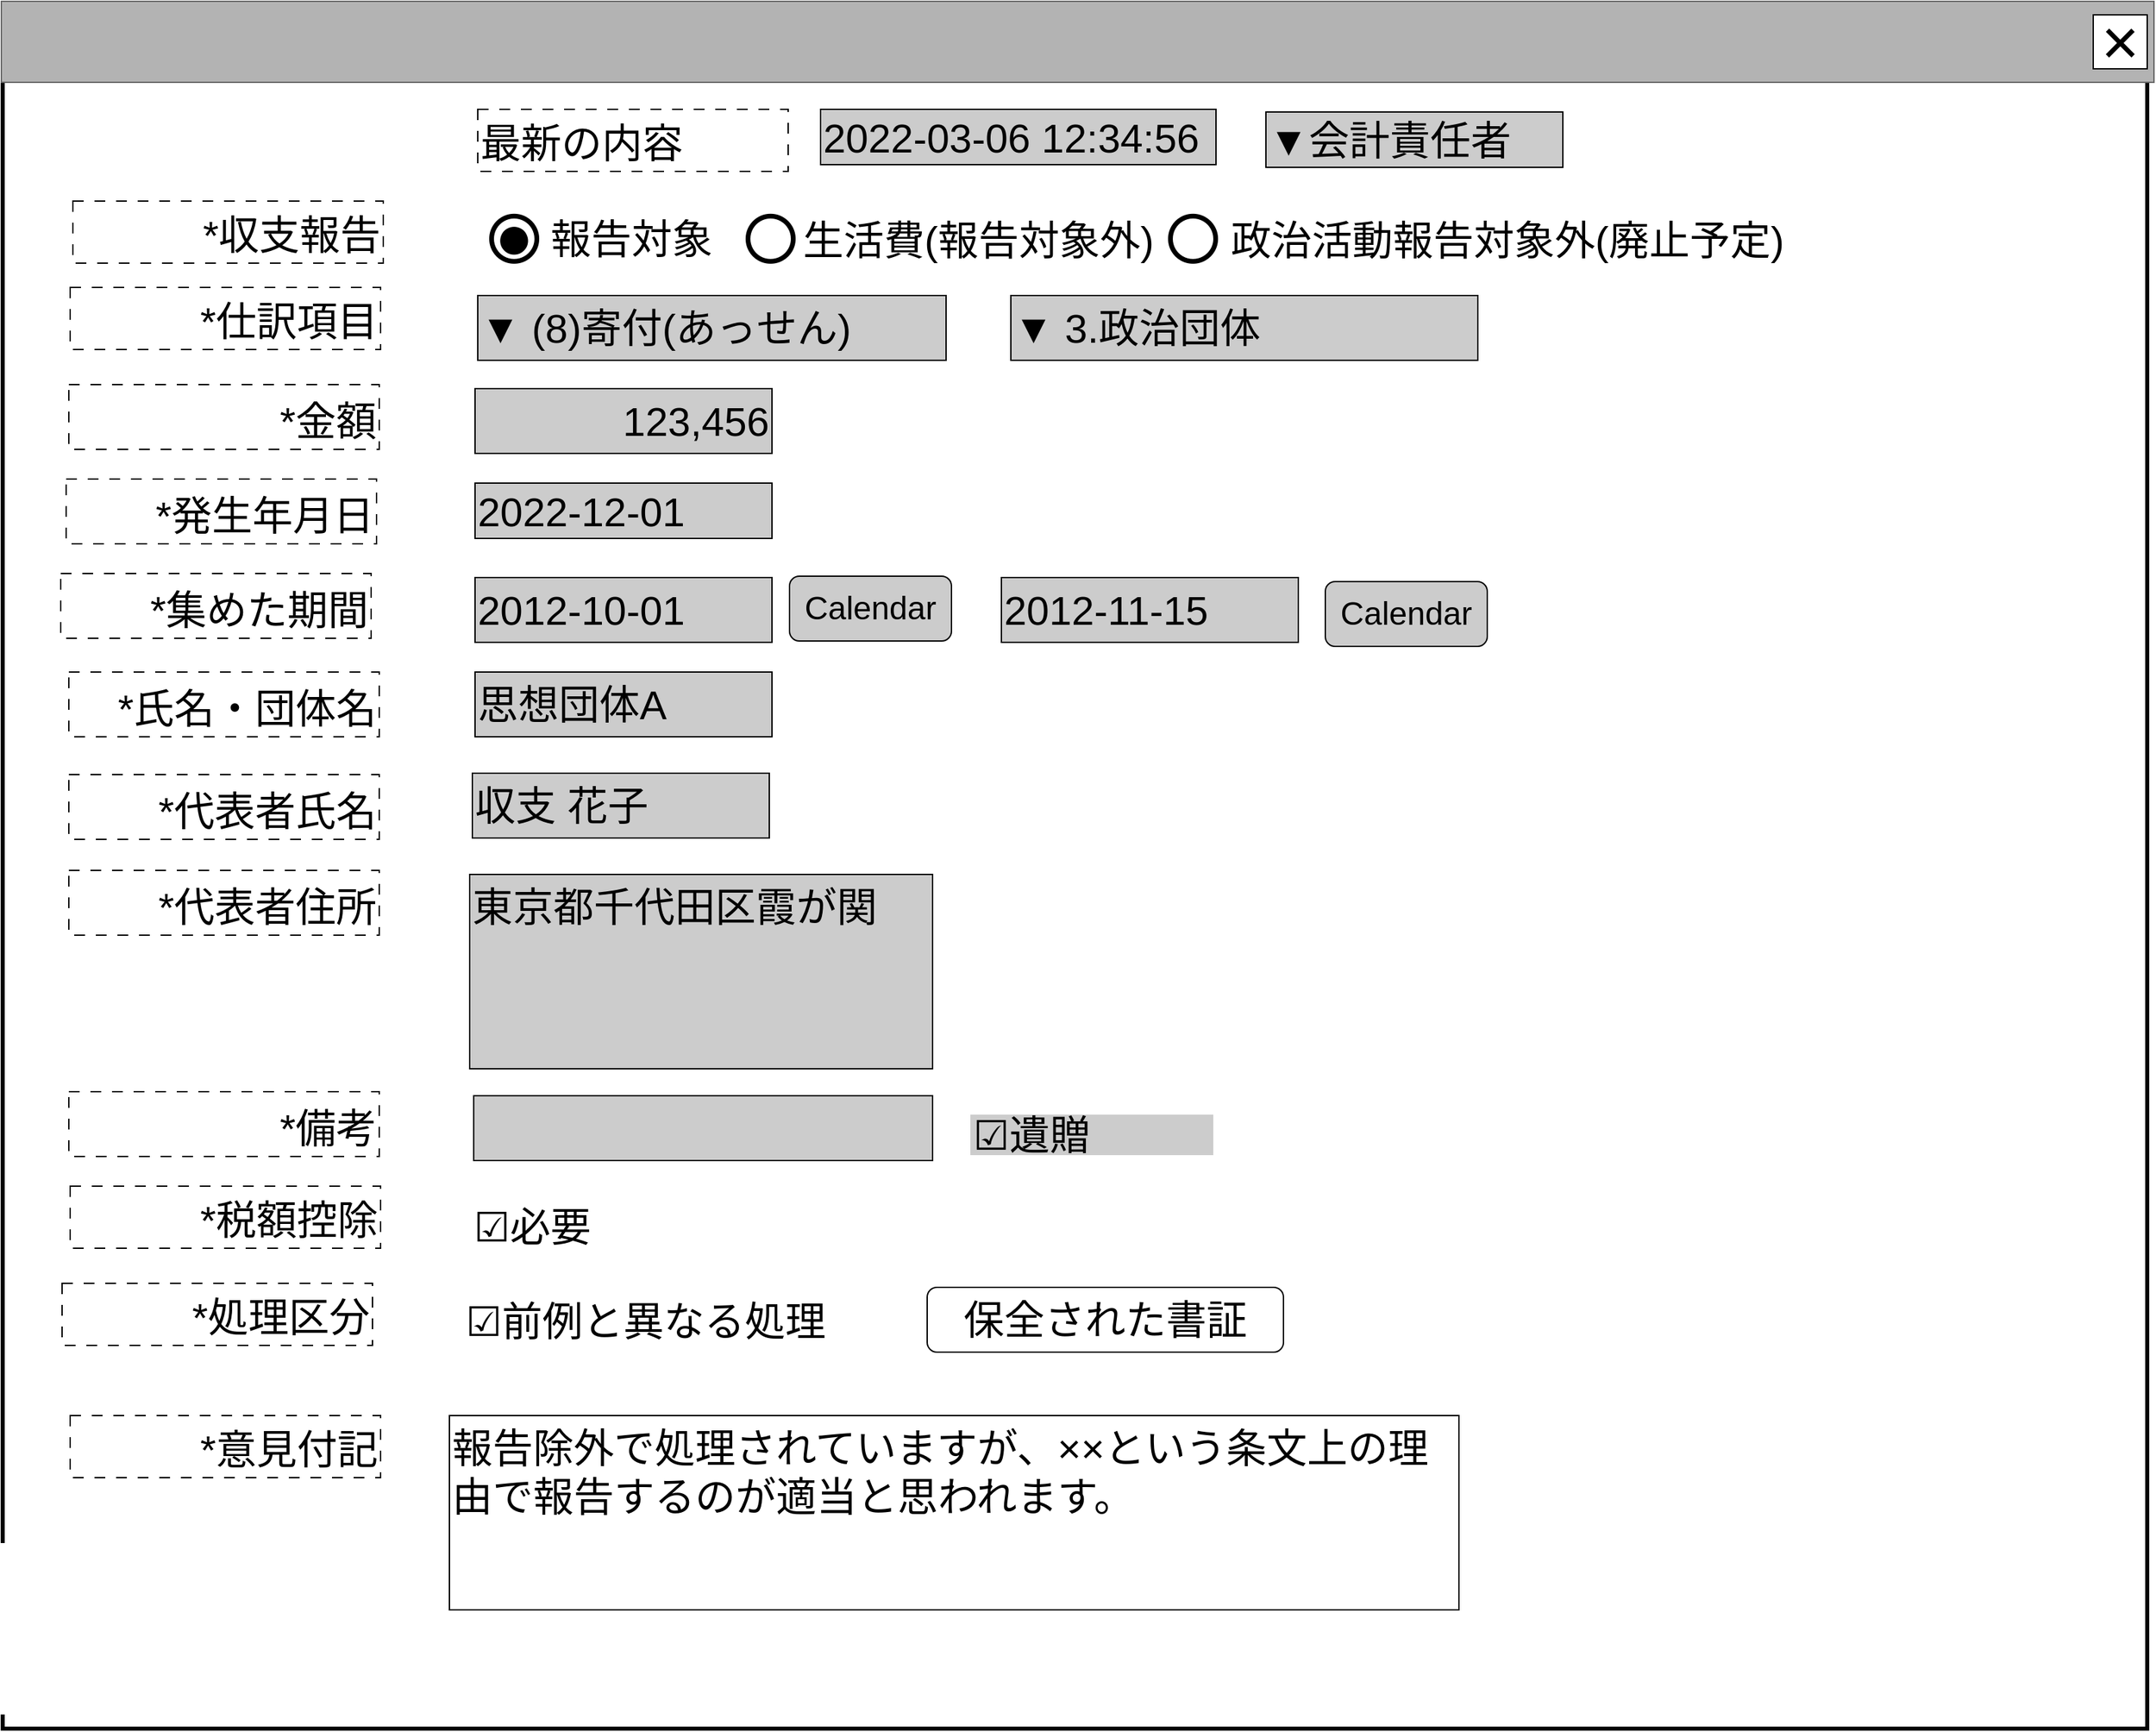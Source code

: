 <mxfile version="24.0.4" type="device">
  <diagram name="ページ1" id="LE8fIzdrHe0wcv1LTvfw">
    <mxGraphModel dx="2165" dy="1295" grid="1" gridSize="10" guides="1" tooltips="1" connect="1" arrows="1" fold="1" page="1" pageScale="1" pageWidth="1600" pageHeight="1200" math="0" shadow="0">
      <root>
        <mxCell id="0" />
        <mxCell id="cFaB45KztUIKXS-_cTrr-4" value="背景" style="locked=1;" parent="0" visible="0" />
        <mxCell id="cFaB45KztUIKXS-_cTrr-5" value="" style="rounded=0;whiteSpace=wrap;html=1;strokeWidth=3;" parent="cFaB45KztUIKXS-_cTrr-4" vertex="1">
          <mxGeometry x="1" y="1" width="1595" height="1180" as="geometry" />
        </mxCell>
        <mxCell id="cFaB45KztUIKXS-_cTrr-6" value="" style="rounded=0;whiteSpace=wrap;html=1;fillColor=#B3B3B3;fontColor=#333333;strokeColor=#666666;" parent="cFaB45KztUIKXS-_cTrr-4" vertex="1">
          <mxGeometry width="1595" height="60" as="geometry" />
        </mxCell>
        <mxCell id="cFaB45KztUIKXS-_cTrr-7" value="&lt;font style=&quot;font-size: 48px;&quot;&gt;×&lt;/font&gt;" style="rounded=0;whiteSpace=wrap;html=1;" parent="cFaB45KztUIKXS-_cTrr-4" vertex="1">
          <mxGeometry x="1550" y="10" width="40" height="40" as="geometry" />
        </mxCell>
        <mxCell id="cFaB45KztUIKXS-_cTrr-8" value="" style="rounded=0;whiteSpace=wrap;html=1;" parent="cFaB45KztUIKXS-_cTrr-4" vertex="1">
          <mxGeometry x="830" y="670" width="120" height="60" as="geometry" />
        </mxCell>
        <mxCell id="cFaB45KztUIKXS-_cTrr-9" value="ウインドウ" style="locked=1;" parent="0" />
        <mxCell id="cFaB45KztUIKXS-_cTrr-10" value="" style="rounded=0;whiteSpace=wrap;html=1;strokeWidth=3;" parent="cFaB45KztUIKXS-_cTrr-9" vertex="1">
          <mxGeometry x="1" y="1" width="1589" height="1279" as="geometry" />
        </mxCell>
        <mxCell id="cFaB45KztUIKXS-_cTrr-11" value="" style="rounded=0;whiteSpace=wrap;html=1;fillColor=#B3B3B3;fontColor=#333333;strokeColor=#666666;" parent="cFaB45KztUIKXS-_cTrr-9" vertex="1">
          <mxGeometry width="1595" height="60" as="geometry" />
        </mxCell>
        <mxCell id="cFaB45KztUIKXS-_cTrr-12" value="&lt;font style=&quot;font-size: 48px;&quot;&gt;×&lt;/font&gt;" style="rounded=0;whiteSpace=wrap;html=1;" parent="cFaB45KztUIKXS-_cTrr-9" vertex="1">
          <mxGeometry x="1550" y="10" width="40" height="40" as="geometry" />
        </mxCell>
        <mxCell id="cFaB45KztUIKXS-_cTrr-14" value="名称未設定レイヤ" style="" parent="0" />
        <mxCell id="9JbMDj_ZPigItXiSbsYy-17" value="&lt;div style=&quot;&quot;&gt;&lt;span style=&quot;background-color: initial;&quot;&gt;&lt;font style=&quot;font-size: 30px;&quot;&gt;123,456&lt;/font&gt;&lt;/span&gt;&lt;/div&gt;" style="rounded=0;whiteSpace=wrap;html=1;align=right;fillColor=#CCCCCC;" parent="cFaB45KztUIKXS-_cTrr-14" vertex="1">
          <mxGeometry x="351" y="287" width="220" height="48" as="geometry" />
        </mxCell>
        <mxCell id="9JbMDj_ZPigItXiSbsYy-18" value="&lt;div style=&quot;&quot;&gt;&lt;span style=&quot;background-color: initial;&quot;&gt;&lt;font style=&quot;font-size: 30px;&quot;&gt;*金額&lt;/font&gt;&lt;/span&gt;&lt;/div&gt;" style="rounded=0;whiteSpace=wrap;html=1;align=right;dashed=1;dashPattern=8 8;verticalAlign=bottom;" parent="cFaB45KztUIKXS-_cTrr-14" vertex="1">
          <mxGeometry x="50" y="284" width="230" height="48" as="geometry" />
        </mxCell>
        <mxCell id="9JbMDj_ZPigItXiSbsYy-19" value="&lt;div style=&quot;&quot;&gt;&lt;font style=&quot;font-size: 30px;&quot;&gt;*収支報告&lt;/font&gt;&lt;/div&gt;" style="rounded=0;whiteSpace=wrap;html=1;align=right;dashed=1;dashPattern=8 8;verticalAlign=bottom;" parent="cFaB45KztUIKXS-_cTrr-14" vertex="1">
          <mxGeometry x="53" y="148" width="230" height="46" as="geometry" />
        </mxCell>
        <mxCell id="9JbMDj_ZPigItXiSbsYy-20" value="&lt;div style=&quot;&quot;&gt;&lt;span style=&quot;background-color: initial;&quot;&gt;&lt;font style=&quot;font-size: 30px;&quot;&gt;思想団体A&lt;/font&gt;&lt;/span&gt;&lt;/div&gt;" style="rounded=0;whiteSpace=wrap;html=1;align=left;fillColor=#CCCCCC;" parent="cFaB45KztUIKXS-_cTrr-14" vertex="1">
          <mxGeometry x="351" y="497" width="220" height="48" as="geometry" />
        </mxCell>
        <mxCell id="9JbMDj_ZPigItXiSbsYy-21" value="&lt;div style=&quot;font-size: 30px;&quot;&gt;&lt;span style=&quot;background-color: initial;&quot;&gt;*氏名・&lt;/span&gt;&lt;span style=&quot;background-color: initial;&quot;&gt;団体名&lt;/span&gt;&lt;/div&gt;" style="rounded=0;whiteSpace=wrap;html=1;align=right;dashed=1;dashPattern=8 8;verticalAlign=bottom;" parent="cFaB45KztUIKXS-_cTrr-14" vertex="1">
          <mxGeometry x="50" y="497" width="230" height="48" as="geometry" />
        </mxCell>
        <mxCell id="9JbMDj_ZPigItXiSbsYy-24" value="&lt;div style=&quot;&quot;&gt;&lt;span style=&quot;background-color: initial;&quot;&gt;&lt;font style=&quot;font-size: 30px;&quot;&gt;収支 花子&lt;/font&gt;&lt;/span&gt;&lt;/div&gt;" style="rounded=0;whiteSpace=wrap;html=1;align=left;fillColor=#CCCCCC;" parent="cFaB45KztUIKXS-_cTrr-14" vertex="1">
          <mxGeometry x="349" y="572" width="220" height="48" as="geometry" />
        </mxCell>
        <mxCell id="9JbMDj_ZPigItXiSbsYy-25" value="&lt;div style=&quot;&quot;&gt;&lt;span style=&quot;background-color: initial;&quot;&gt;&lt;font style=&quot;font-size: 30px;&quot;&gt;*代表者氏名&lt;/font&gt;&lt;/span&gt;&lt;/div&gt;" style="rounded=0;whiteSpace=wrap;html=1;align=right;dashed=1;dashPattern=8 8;verticalAlign=bottom;" parent="cFaB45KztUIKXS-_cTrr-14" vertex="1">
          <mxGeometry x="50" y="573" width="230" height="48" as="geometry" />
        </mxCell>
        <mxCell id="9JbMDj_ZPigItXiSbsYy-26" value="&lt;div style=&quot;&quot;&gt;&lt;span style=&quot;background-color: initial;&quot;&gt;&lt;font style=&quot;font-size: 30px;&quot;&gt;東京都千代田区霞が関&lt;/font&gt;&lt;/span&gt;&lt;/div&gt;" style="rounded=0;whiteSpace=wrap;html=1;align=left;verticalAlign=top;fillColor=#CCCCCC;" parent="cFaB45KztUIKXS-_cTrr-14" vertex="1">
          <mxGeometry x="347" y="647" width="343" height="144" as="geometry" />
        </mxCell>
        <mxCell id="9JbMDj_ZPigItXiSbsYy-27" value="&lt;div style=&quot;&quot;&gt;&lt;font style=&quot;font-size: 30px;&quot;&gt;*代表者住所&lt;/font&gt;&lt;/div&gt;" style="rounded=0;whiteSpace=wrap;html=1;align=right;dashed=1;dashPattern=8 8;verticalAlign=bottom;" parent="cFaB45KztUIKXS-_cTrr-14" vertex="1">
          <mxGeometry x="50" y="644" width="230" height="48" as="geometry" />
        </mxCell>
        <mxCell id="9JbMDj_ZPigItXiSbsYy-28" value="&lt;font style=&quot;font-size: 84px;&quot;&gt;○&lt;/font&gt;" style="text;html=1;strokeColor=none;fillColor=none;align=center;verticalAlign=middle;whiteSpace=wrap;rounded=0;fontSize=60;" parent="cFaB45KztUIKXS-_cTrr-14" vertex="1">
          <mxGeometry x="350" y="157" width="60" height="30" as="geometry" />
        </mxCell>
        <mxCell id="9JbMDj_ZPigItXiSbsYy-29" value="&lt;font style=&quot;font-size: 48px;&quot;&gt;●&lt;/font&gt;" style="text;html=1;strokeColor=none;fillColor=none;align=center;verticalAlign=middle;whiteSpace=wrap;rounded=0;fontSize=48;" parent="cFaB45KztUIKXS-_cTrr-14" vertex="1">
          <mxGeometry x="350" y="159" width="60" height="30" as="geometry" />
        </mxCell>
        <mxCell id="9JbMDj_ZPigItXiSbsYy-30" value="&lt;font style=&quot;font-size: 30px;&quot;&gt;報告対象&lt;/font&gt;" style="text;html=1;strokeColor=none;fillColor=none;align=left;verticalAlign=middle;whiteSpace=wrap;rounded=0;" parent="cFaB45KztUIKXS-_cTrr-14" vertex="1">
          <mxGeometry x="405" y="146" width="275" height="60" as="geometry" />
        </mxCell>
        <mxCell id="9JbMDj_ZPigItXiSbsYy-31" value="&lt;font style=&quot;font-size: 84px;&quot;&gt;○&lt;/font&gt;" style="text;html=1;strokeColor=none;fillColor=none;align=center;verticalAlign=middle;whiteSpace=wrap;rounded=0;fontSize=60;" parent="cFaB45KztUIKXS-_cTrr-14" vertex="1">
          <mxGeometry x="540" y="157" width="60" height="30" as="geometry" />
        </mxCell>
        <mxCell id="9JbMDj_ZPigItXiSbsYy-32" value="&lt;font style=&quot;font-size: 30px;&quot;&gt;生活費(報告対象外)&lt;/font&gt;" style="text;html=1;strokeColor=none;fillColor=none;align=left;verticalAlign=middle;whiteSpace=wrap;rounded=0;" parent="cFaB45KztUIKXS-_cTrr-14" vertex="1">
          <mxGeometry x="592" y="147" width="275" height="60" as="geometry" />
        </mxCell>
        <mxCell id="9JbMDj_ZPigItXiSbsYy-33" value="&lt;font style=&quot;font-size: 30px;&quot;&gt;*仕訳項目&lt;/font&gt;" style="rounded=0;whiteSpace=wrap;html=1;align=right;dashed=1;dashPattern=8 8;verticalAlign=bottom;" parent="cFaB45KztUIKXS-_cTrr-14" vertex="1">
          <mxGeometry x="51" y="212" width="230" height="46" as="geometry" />
        </mxCell>
        <mxCell id="9JbMDj_ZPigItXiSbsYy-34" value="&lt;div style=&quot;&quot;&gt;&lt;font style=&quot;font-size: 30px;&quot;&gt;▼ (8)寄付(あっせん)&lt;/font&gt;&lt;/div&gt;" style="rounded=0;whiteSpace=wrap;html=1;align=left;fillColor=#CCCCCC;" parent="cFaB45KztUIKXS-_cTrr-14" vertex="1">
          <mxGeometry x="353" y="218" width="347" height="48" as="geometry" />
        </mxCell>
        <mxCell id="9JbMDj_ZPigItXiSbsYy-35" value="&lt;div style=&quot;&quot;&gt;&lt;font style=&quot;font-size: 30px;&quot;&gt;▼ 3.政治団体&lt;/font&gt;&lt;/div&gt;" style="rounded=0;whiteSpace=wrap;html=1;align=left;fillColor=#CCCCCC;" parent="cFaB45KztUIKXS-_cTrr-14" vertex="1">
          <mxGeometry x="748" y="218" width="346" height="48" as="geometry" />
        </mxCell>
        <mxCell id="9JbMDj_ZPigItXiSbsYy-36" value="&lt;div style=&quot;&quot;&gt;&lt;span style=&quot;background-color: initial;&quot;&gt;&lt;font style=&quot;font-size: 30px;&quot;&gt;2022-12-01&lt;/font&gt;&lt;/span&gt;&lt;/div&gt;" style="rounded=0;whiteSpace=wrap;html=1;align=left;fillColor=#CCCCCC;" parent="cFaB45KztUIKXS-_cTrr-14" vertex="1">
          <mxGeometry x="351" y="357" width="220" height="41" as="geometry" />
        </mxCell>
        <mxCell id="9JbMDj_ZPigItXiSbsYy-37" value="&lt;div style=&quot;&quot;&gt;&lt;font style=&quot;font-size: 30px;&quot;&gt;*発生年月日&lt;/font&gt;&lt;/div&gt;" style="rounded=0;whiteSpace=wrap;html=1;align=right;dashed=1;dashPattern=8 8;verticalAlign=bottom;" parent="cFaB45KztUIKXS-_cTrr-14" vertex="1">
          <mxGeometry x="48" y="354" width="230" height="48" as="geometry" />
        </mxCell>
        <mxCell id="9JbMDj_ZPigItXiSbsYy-38" value="&lt;div style=&quot;&quot;&gt;&lt;br&gt;&lt;/div&gt;" style="rounded=0;whiteSpace=wrap;html=1;align=left;verticalAlign=top;fillColor=#CCCCCC;" parent="cFaB45KztUIKXS-_cTrr-14" vertex="1">
          <mxGeometry x="350" y="811" width="340" height="48" as="geometry" />
        </mxCell>
        <mxCell id="9JbMDj_ZPigItXiSbsYy-39" value="&lt;font style=&quot;font-size: 30px;&quot;&gt;*備考&lt;/font&gt;" style="rounded=0;whiteSpace=wrap;html=1;align=right;dashed=1;dashPattern=8 8;verticalAlign=bottom;" parent="cFaB45KztUIKXS-_cTrr-14" vertex="1">
          <mxGeometry x="50" y="808" width="230" height="48" as="geometry" />
        </mxCell>
        <mxCell id="9JbMDj_ZPigItXiSbsYy-40" value="&lt;font style=&quot;font-size: 30px;&quot;&gt;☑遺贈&lt;/font&gt;" style="text;html=1;strokeColor=none;fillColor=#CCCCCC;align=left;verticalAlign=middle;whiteSpace=wrap;rounded=0;" parent="cFaB45KztUIKXS-_cTrr-14" vertex="1">
          <mxGeometry x="718" y="825" width="180" height="30" as="geometry" />
        </mxCell>
        <mxCell id="9JbMDj_ZPigItXiSbsYy-41" value="&lt;div style=&quot;&quot;&gt;&lt;span style=&quot;font-size: 30px;&quot;&gt;*集めた期間&lt;/span&gt;&lt;/div&gt;" style="rounded=0;whiteSpace=wrap;html=1;align=right;dashed=1;dashPattern=8 8;verticalAlign=bottom;" parent="cFaB45KztUIKXS-_cTrr-14" vertex="1">
          <mxGeometry x="44" y="424" width="230" height="48" as="geometry" />
        </mxCell>
        <mxCell id="9JbMDj_ZPigItXiSbsYy-42" value="&lt;div style=&quot;&quot;&gt;&lt;span style=&quot;background-color: initial;&quot;&gt;&lt;font style=&quot;font-size: 30px;&quot;&gt;2012-10-01&lt;/font&gt;&lt;/span&gt;&lt;/div&gt;" style="rounded=0;whiteSpace=wrap;html=1;align=left;fillColor=#CCCCCC;" parent="cFaB45KztUIKXS-_cTrr-14" vertex="1">
          <mxGeometry x="351" y="427" width="220" height="48" as="geometry" />
        </mxCell>
        <mxCell id="9JbMDj_ZPigItXiSbsYy-43" value="&lt;div style=&quot;&quot;&gt;&lt;span style=&quot;background-color: initial;&quot;&gt;&lt;font style=&quot;font-size: 30px;&quot;&gt;2012-11-15&lt;/font&gt;&lt;/span&gt;&lt;/div&gt;" style="rounded=0;whiteSpace=wrap;html=1;align=left;fillColor=#CCCCCC;" parent="cFaB45KztUIKXS-_cTrr-14" vertex="1">
          <mxGeometry x="741" y="427" width="220" height="48" as="geometry" />
        </mxCell>
        <mxCell id="9JbMDj_ZPigItXiSbsYy-44" value="&lt;span style=&quot;font-size: 24px;&quot;&gt;Calendar&lt;/span&gt;" style="rounded=1;whiteSpace=wrap;html=1;fillColor=#CCCCCC;" parent="cFaB45KztUIKXS-_cTrr-14" vertex="1">
          <mxGeometry x="584" y="426" width="120" height="48" as="geometry" />
        </mxCell>
        <mxCell id="9JbMDj_ZPigItXiSbsYy-45" value="&lt;span style=&quot;font-size: 24px;&quot;&gt;Calendar&lt;/span&gt;" style="rounded=1;whiteSpace=wrap;html=1;fillColor=#CCCCCC;" parent="cFaB45KztUIKXS-_cTrr-14" vertex="1">
          <mxGeometry x="981" y="430" width="120" height="48" as="geometry" />
        </mxCell>
        <mxCell id="9JbMDj_ZPigItXiSbsYy-46" value="&lt;font style=&quot;font-size: 30px;&quot;&gt;*税額控除&lt;/font&gt;" style="rounded=0;whiteSpace=wrap;html=1;align=right;dashed=1;dashPattern=8 8;verticalAlign=bottom;" parent="cFaB45KztUIKXS-_cTrr-14" vertex="1">
          <mxGeometry x="51" y="878" width="230" height="46" as="geometry" />
        </mxCell>
        <mxCell id="9JbMDj_ZPigItXiSbsYy-47" value="&lt;font style=&quot;font-size: 30px;&quot;&gt;☑必要&lt;/font&gt;" style="text;html=1;strokeColor=none;fillColor=none;align=left;verticalAlign=middle;whiteSpace=wrap;rounded=0;" parent="cFaB45KztUIKXS-_cTrr-14" vertex="1">
          <mxGeometry x="348" y="893" width="180" height="30" as="geometry" />
        </mxCell>
        <mxCell id="9JbMDj_ZPigItXiSbsYy-48" value="&lt;span style=&quot;font-size: 30px;&quot;&gt;報告除外で処理されていますが、××という条文上の理由で報告するのが適当と思われます。&lt;/span&gt;" style="rounded=0;whiteSpace=wrap;html=1;align=left;verticalAlign=top;fillColor=#FFFFFF;" parent="cFaB45KztUIKXS-_cTrr-14" vertex="1">
          <mxGeometry x="332" y="1048" width="748" height="144" as="geometry" />
        </mxCell>
        <mxCell id="9JbMDj_ZPigItXiSbsYy-51" value="&lt;font style=&quot;font-size: 84px;&quot;&gt;○&lt;/font&gt;" style="text;html=1;strokeColor=none;fillColor=none;align=center;verticalAlign=middle;whiteSpace=wrap;rounded=0;fontSize=60;" parent="cFaB45KztUIKXS-_cTrr-14" vertex="1">
          <mxGeometry x="853" y="157" width="60" height="30" as="geometry" />
        </mxCell>
        <mxCell id="9JbMDj_ZPigItXiSbsYy-52" value="&lt;font style=&quot;font-size: 30px;&quot;&gt;政治活動報告対象外(廃止予定)&lt;/font&gt;" style="text;html=1;strokeColor=none;fillColor=none;align=left;verticalAlign=middle;whiteSpace=wrap;rounded=0;" parent="cFaB45KztUIKXS-_cTrr-14" vertex="1">
          <mxGeometry x="909" y="147" width="421" height="60" as="geometry" />
        </mxCell>
        <mxCell id="9JbMDj_ZPigItXiSbsYy-53" value="&lt;font style=&quot;font-size: 30px;&quot;&gt;*意見付記&lt;/font&gt;" style="rounded=0;whiteSpace=wrap;html=1;align=right;dashed=1;dashPattern=8 8;verticalAlign=bottom;" parent="cFaB45KztUIKXS-_cTrr-14" vertex="1">
          <mxGeometry x="51" y="1048" width="230" height="46" as="geometry" />
        </mxCell>
        <mxCell id="9JbMDj_ZPigItXiSbsYy-54" value="&lt;font style=&quot;font-size: 30px;&quot;&gt;*処理区分&lt;/font&gt;" style="rounded=0;whiteSpace=wrap;html=1;align=right;dashed=1;dashPattern=8 8;verticalAlign=bottom;" parent="cFaB45KztUIKXS-_cTrr-14" vertex="1">
          <mxGeometry x="45" y="950" width="230" height="46" as="geometry" />
        </mxCell>
        <mxCell id="9JbMDj_ZPigItXiSbsYy-55" value="&lt;font style=&quot;font-size: 30px;&quot;&gt;☑前例と異なる処理&lt;/font&gt;" style="text;html=1;strokeColor=none;fillColor=none;align=left;verticalAlign=middle;whiteSpace=wrap;rounded=0;" parent="cFaB45KztUIKXS-_cTrr-14" vertex="1">
          <mxGeometry x="342" y="963" width="408" height="30" as="geometry" />
        </mxCell>
        <mxCell id="9JbMDj_ZPigItXiSbsYy-56" value="&lt;span style=&quot;font-size: 30px;&quot;&gt;保全された書証&lt;/span&gt;" style="rounded=1;whiteSpace=wrap;html=1;" parent="cFaB45KztUIKXS-_cTrr-14" vertex="1">
          <mxGeometry x="686" y="953" width="264" height="48" as="geometry" />
        </mxCell>
        <mxCell id="9JbMDj_ZPigItXiSbsYy-87" value="&lt;font style=&quot;font-size: 30px;&quot;&gt;最新の内容&lt;/font&gt;" style="rounded=0;whiteSpace=wrap;html=1;align=left;dashed=1;dashPattern=8 8;verticalAlign=bottom;" parent="cFaB45KztUIKXS-_cTrr-14" vertex="1">
          <mxGeometry x="353" y="80" width="230" height="46" as="geometry" />
        </mxCell>
        <mxCell id="9JbMDj_ZPigItXiSbsYy-88" value="&lt;div style=&quot;&quot;&gt;&lt;span style=&quot;text-align: center;&quot;&gt;&lt;font style=&quot;font-size: 30px;&quot;&gt;2022-03-06 12:34:56&lt;/font&gt;&lt;/span&gt;&lt;br&gt;&lt;/div&gt;" style="rounded=0;whiteSpace=wrap;html=1;align=left;fillColor=#CCCCCC;" parent="cFaB45KztUIKXS-_cTrr-14" vertex="1">
          <mxGeometry x="607" y="80" width="293" height="41" as="geometry" />
        </mxCell>
        <mxCell id="9JbMDj_ZPigItXiSbsYy-89" value="&lt;div style=&quot;&quot;&gt;&lt;span style=&quot;background-color: initial;&quot;&gt;&lt;font style=&quot;font-size: 30px;&quot;&gt;▼会計責任者&lt;/font&gt;&lt;/span&gt;&lt;/div&gt;" style="rounded=0;whiteSpace=wrap;html=1;align=left;fillColor=#CCCCCC;" parent="cFaB45KztUIKXS-_cTrr-14" vertex="1">
          <mxGeometry x="937" y="82" width="220" height="41" as="geometry" />
        </mxCell>
      </root>
    </mxGraphModel>
  </diagram>
</mxfile>
